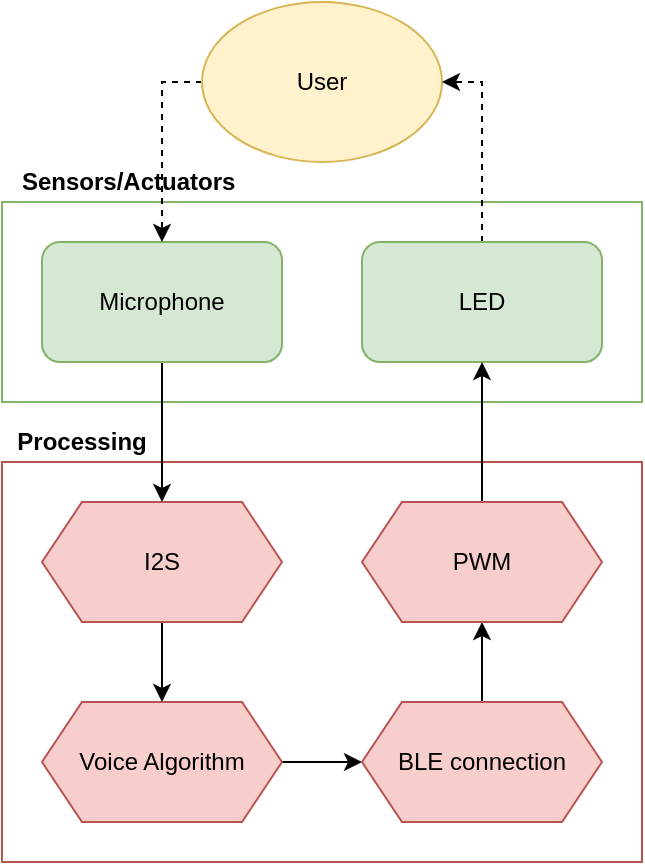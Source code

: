 <mxfile version="18.0.6" type="device"><diagram id="yPKdqtmWlX8iFRdt7BWS" name="Page-1"><mxGraphModel dx="1037" dy="640" grid="1" gridSize="10" guides="1" tooltips="1" connect="1" arrows="1" fold="1" page="1" pageScale="1" pageWidth="850" pageHeight="1100" math="0" shadow="0"><root><mxCell id="0"/><mxCell id="1" parent="0"/><mxCell id="Fw1ReXObDiK7D9F1DBMp-83" value="" style="rounded=0;whiteSpace=wrap;html=1;fillColor=none;strokeColor=#B85450;" parent="1" vertex="1"><mxGeometry x="60" y="270" width="320" height="200" as="geometry"/></mxCell><mxCell id="Fw1ReXObDiK7D9F1DBMp-73" value="" style="rounded=0;whiteSpace=wrap;html=1;fillColor=none;strokeColor=#82b366;" parent="1" vertex="1"><mxGeometry x="60" y="140" width="320" height="100" as="geometry"/></mxCell><mxCell id="Fw1ReXObDiK7D9F1DBMp-6" style="edgeStyle=orthogonalEdgeStyle;rounded=0;orthogonalLoop=1;jettySize=auto;html=1;exitX=0.5;exitY=1;exitDx=0;exitDy=0;entryX=0.5;entryY=0;entryDx=0;entryDy=0;" parent="1" source="Fw1ReXObDiK7D9F1DBMp-2" target="Fw1ReXObDiK7D9F1DBMp-78" edge="1"><mxGeometry relative="1" as="geometry"><mxPoint x="140" y="260" as="targetPoint"/></mxGeometry></mxCell><mxCell id="Fw1ReXObDiK7D9F1DBMp-2" value="Microphone" style="rounded=1;whiteSpace=wrap;html=1;fillColor=#d5e8d4;strokeColor=#82b366;" parent="1" vertex="1"><mxGeometry x="80" y="160" width="120" height="60" as="geometry"/></mxCell><mxCell id="Fw1ReXObDiK7D9F1DBMp-48" style="edgeStyle=orthogonalEdgeStyle;rounded=0;orthogonalLoop=1;jettySize=auto;html=1;exitX=0;exitY=0.5;exitDx=0;exitDy=0;entryX=0.5;entryY=0;entryDx=0;entryDy=0;jumpStyle=none;dashed=1;" parent="1" source="Fw1ReXObDiK7D9F1DBMp-3" target="Fw1ReXObDiK7D9F1DBMp-2" edge="1"><mxGeometry relative="1" as="geometry"/></mxCell><mxCell id="Fw1ReXObDiK7D9F1DBMp-3" value="User" style="ellipse;whiteSpace=wrap;html=1;fillColor=#fff2cc;strokeColor=#d6b656;" parent="1" vertex="1"><mxGeometry x="160" y="40" width="120" height="80" as="geometry"/></mxCell><mxCell id="Fw1ReXObDiK7D9F1DBMp-47" style="edgeStyle=orthogonalEdgeStyle;rounded=0;orthogonalLoop=1;jettySize=auto;html=1;exitX=0.5;exitY=0;exitDx=0;exitDy=0;entryX=1;entryY=0.5;entryDx=0;entryDy=0;dashed=1;" parent="1" source="Fw1ReXObDiK7D9F1DBMp-29" target="Fw1ReXObDiK7D9F1DBMp-3" edge="1"><mxGeometry relative="1" as="geometry"/></mxCell><mxCell id="Fw1ReXObDiK7D9F1DBMp-29" value="LED" style="rounded=1;whiteSpace=wrap;html=1;fillColor=#d5e8d4;strokeColor=#82b366;" parent="1" vertex="1"><mxGeometry x="240" y="160" width="120" height="60" as="geometry"/></mxCell><mxCell id="Fw1ReXObDiK7D9F1DBMp-74" value="&lt;font&gt;Sensors/Actuators&amp;nbsp;&lt;/font&gt;" style="text;html=1;strokeColor=none;fillColor=none;align=center;verticalAlign=middle;whiteSpace=wrap;rounded=0;fontColor=#000000;fontStyle=1" parent="1" vertex="1"><mxGeometry x="70" y="110" width="110" height="40" as="geometry"/></mxCell><mxCell id="Fw1ReXObDiK7D9F1DBMp-85" style="edgeStyle=orthogonalEdgeStyle;rounded=0;jumpStyle=none;orthogonalLoop=1;jettySize=auto;html=1;exitX=0.5;exitY=1;exitDx=0;exitDy=0;entryX=0.5;entryY=0;entryDx=0;entryDy=0;fontColor=#B85450;endArrow=classic;endFill=1;" parent="1" source="Fw1ReXObDiK7D9F1DBMp-78" target="Fw1ReXObDiK7D9F1DBMp-79" edge="1"><mxGeometry relative="1" as="geometry"/></mxCell><mxCell id="Fw1ReXObDiK7D9F1DBMp-78" value="I2S" style="shape=hexagon;perimeter=hexagonPerimeter2;whiteSpace=wrap;html=1;fixedSize=1;strokeColor=#b85450;fillColor=#f8cecc;" parent="1" vertex="1"><mxGeometry x="80" y="290" width="120" height="60" as="geometry"/></mxCell><mxCell id="Fw1ReXObDiK7D9F1DBMp-86" style="edgeStyle=orthogonalEdgeStyle;rounded=0;jumpStyle=none;orthogonalLoop=1;jettySize=auto;html=1;exitX=1;exitY=0.5;exitDx=0;exitDy=0;entryX=0;entryY=0.5;entryDx=0;entryDy=0;fontColor=#B85450;endArrow=classic;endFill=1;" parent="1" source="Fw1ReXObDiK7D9F1DBMp-79" target="Fw1ReXObDiK7D9F1DBMp-80" edge="1"><mxGeometry relative="1" as="geometry"/></mxCell><mxCell id="Fw1ReXObDiK7D9F1DBMp-79" value="Voice Algorithm" style="shape=hexagon;perimeter=hexagonPerimeter2;whiteSpace=wrap;html=1;fixedSize=1;strokeColor=#b85450;fillColor=#f8cecc;" parent="1" vertex="1"><mxGeometry x="80" y="390" width="120" height="60" as="geometry"/></mxCell><mxCell id="Fw1ReXObDiK7D9F1DBMp-87" style="edgeStyle=orthogonalEdgeStyle;rounded=0;jumpStyle=none;orthogonalLoop=1;jettySize=auto;html=1;exitX=0.5;exitY=0;exitDx=0;exitDy=0;entryX=0.5;entryY=1;entryDx=0;entryDy=0;fontColor=#B85450;endArrow=classic;endFill=1;" parent="1" source="Fw1ReXObDiK7D9F1DBMp-80" target="Fw1ReXObDiK7D9F1DBMp-81" edge="1"><mxGeometry relative="1" as="geometry"/></mxCell><mxCell id="Fw1ReXObDiK7D9F1DBMp-80" value="BLE connection" style="shape=hexagon;perimeter=hexagonPerimeter2;whiteSpace=wrap;html=1;fixedSize=1;strokeColor=#b85450;fillColor=#f8cecc;" parent="1" vertex="1"><mxGeometry x="240" y="390" width="120" height="60" as="geometry"/></mxCell><mxCell id="Fw1ReXObDiK7D9F1DBMp-82" style="edgeStyle=orthogonalEdgeStyle;rounded=0;jumpStyle=none;orthogonalLoop=1;jettySize=auto;html=1;exitX=0.5;exitY=0;exitDx=0;exitDy=0;entryX=0.5;entryY=1;entryDx=0;entryDy=0;fontColor=#006EAF;endArrow=classic;endFill=1;" parent="1" source="Fw1ReXObDiK7D9F1DBMp-81" target="Fw1ReXObDiK7D9F1DBMp-29" edge="1"><mxGeometry relative="1" as="geometry"/></mxCell><mxCell id="Fw1ReXObDiK7D9F1DBMp-81" value="PWM" style="shape=hexagon;perimeter=hexagonPerimeter2;whiteSpace=wrap;html=1;fixedSize=1;strokeColor=#b85450;fillColor=#f8cecc;" parent="1" vertex="1"><mxGeometry x="240" y="290" width="120" height="60" as="geometry"/></mxCell><mxCell id="Fw1ReXObDiK7D9F1DBMp-84" value="&lt;font&gt;Processing&lt;/font&gt;" style="text;html=1;strokeColor=none;fillColor=none;align=center;verticalAlign=middle;whiteSpace=wrap;rounded=0;fontColor=#000000;fontStyle=1" parent="1" vertex="1"><mxGeometry x="70" y="240" width="60" height="40" as="geometry"/></mxCell></root></mxGraphModel></diagram></mxfile>